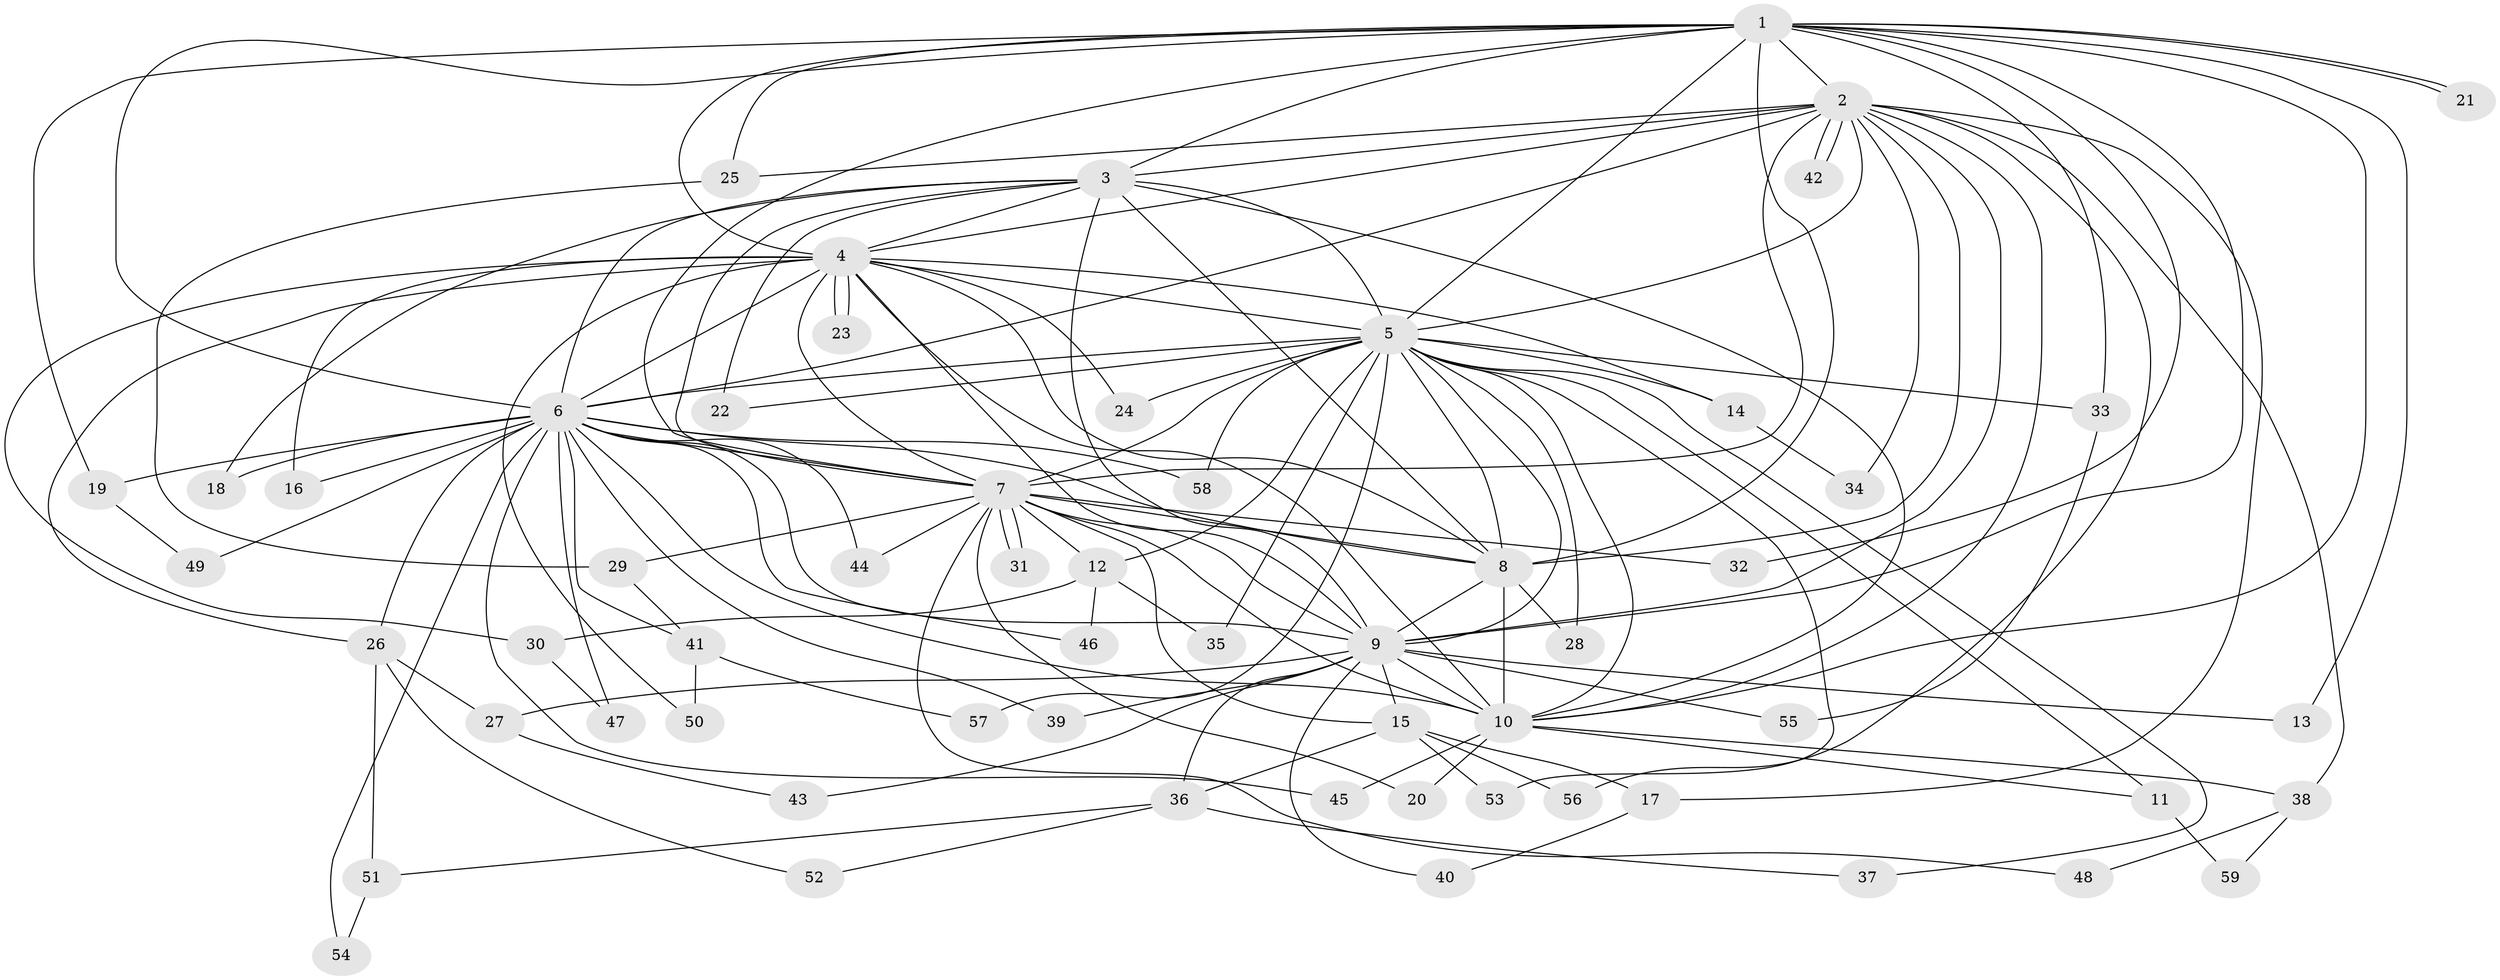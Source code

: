 // coarse degree distribution, {9: 0.11764705882352941, 13: 0.058823529411764705, 7: 0.058823529411764705, 6: 0.058823529411764705, 2: 0.4117647058823529, 4: 0.058823529411764705, 1: 0.11764705882352941, 3: 0.11764705882352941}
// Generated by graph-tools (version 1.1) at 2025/17/03/04/25 18:17:32]
// undirected, 59 vertices, 143 edges
graph export_dot {
graph [start="1"]
  node [color=gray90,style=filled];
  1;
  2;
  3;
  4;
  5;
  6;
  7;
  8;
  9;
  10;
  11;
  12;
  13;
  14;
  15;
  16;
  17;
  18;
  19;
  20;
  21;
  22;
  23;
  24;
  25;
  26;
  27;
  28;
  29;
  30;
  31;
  32;
  33;
  34;
  35;
  36;
  37;
  38;
  39;
  40;
  41;
  42;
  43;
  44;
  45;
  46;
  47;
  48;
  49;
  50;
  51;
  52;
  53;
  54;
  55;
  56;
  57;
  58;
  59;
  1 -- 2;
  1 -- 3;
  1 -- 4;
  1 -- 5;
  1 -- 6;
  1 -- 7;
  1 -- 8;
  1 -- 9;
  1 -- 10;
  1 -- 13;
  1 -- 19;
  1 -- 21;
  1 -- 21;
  1 -- 25;
  1 -- 32;
  1 -- 33;
  2 -- 3;
  2 -- 4;
  2 -- 5;
  2 -- 6;
  2 -- 7;
  2 -- 8;
  2 -- 9;
  2 -- 10;
  2 -- 17;
  2 -- 25;
  2 -- 34;
  2 -- 38;
  2 -- 42;
  2 -- 42;
  2 -- 56;
  3 -- 4;
  3 -- 5;
  3 -- 6;
  3 -- 7;
  3 -- 8;
  3 -- 9;
  3 -- 10;
  3 -- 18;
  3 -- 22;
  4 -- 5;
  4 -- 6;
  4 -- 7;
  4 -- 8;
  4 -- 9;
  4 -- 10;
  4 -- 14;
  4 -- 16;
  4 -- 23;
  4 -- 23;
  4 -- 24;
  4 -- 26;
  4 -- 30;
  4 -- 50;
  5 -- 6;
  5 -- 7;
  5 -- 8;
  5 -- 9;
  5 -- 10;
  5 -- 11;
  5 -- 12;
  5 -- 14;
  5 -- 22;
  5 -- 24;
  5 -- 28;
  5 -- 33;
  5 -- 35;
  5 -- 37;
  5 -- 53;
  5 -- 57;
  5 -- 58;
  6 -- 7;
  6 -- 8;
  6 -- 9;
  6 -- 10;
  6 -- 16;
  6 -- 18;
  6 -- 19;
  6 -- 26;
  6 -- 39;
  6 -- 41;
  6 -- 44;
  6 -- 45;
  6 -- 46;
  6 -- 47;
  6 -- 49;
  6 -- 54;
  6 -- 58;
  7 -- 8;
  7 -- 9;
  7 -- 10;
  7 -- 12;
  7 -- 15;
  7 -- 20;
  7 -- 29;
  7 -- 31;
  7 -- 31;
  7 -- 32;
  7 -- 44;
  7 -- 48;
  8 -- 9;
  8 -- 10;
  8 -- 28;
  9 -- 10;
  9 -- 13;
  9 -- 15;
  9 -- 27;
  9 -- 36;
  9 -- 39;
  9 -- 40;
  9 -- 43;
  9 -- 55;
  10 -- 11;
  10 -- 20;
  10 -- 38;
  10 -- 45;
  11 -- 59;
  12 -- 30;
  12 -- 35;
  12 -- 46;
  14 -- 34;
  15 -- 17;
  15 -- 36;
  15 -- 53;
  15 -- 56;
  17 -- 40;
  19 -- 49;
  25 -- 29;
  26 -- 27;
  26 -- 51;
  26 -- 52;
  27 -- 43;
  29 -- 41;
  30 -- 47;
  33 -- 55;
  36 -- 37;
  36 -- 51;
  36 -- 52;
  38 -- 48;
  38 -- 59;
  41 -- 50;
  41 -- 57;
  51 -- 54;
}
